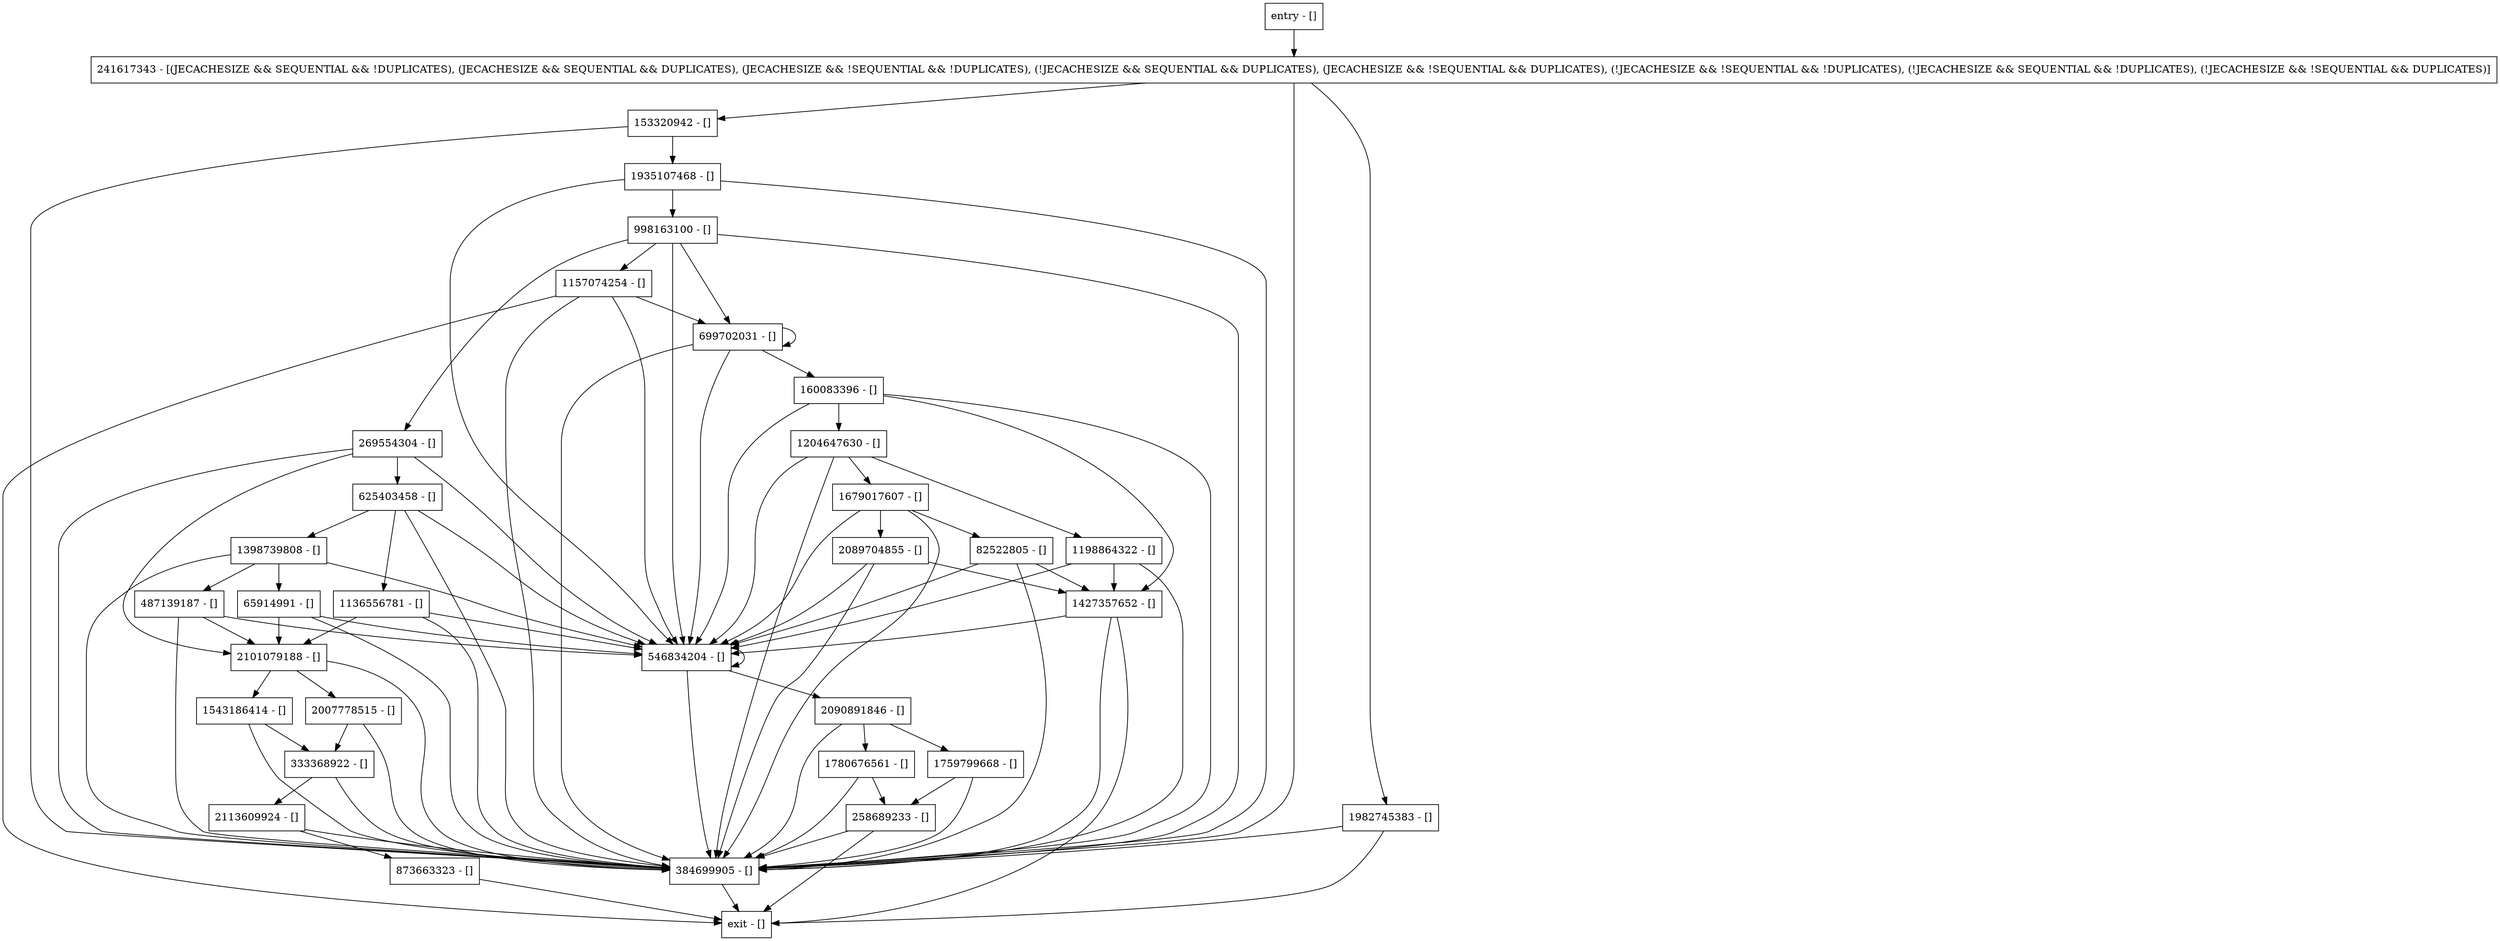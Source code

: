 digraph put {
node [shape=record];
333368922 [label="333368922 - []"];
153320942 [label="153320942 - []"];
487139187 [label="487139187 - []"];
1543186414 [label="1543186414 - []"];
65914991 [label="65914991 - []"];
269554304 [label="269554304 - []"];
1982745383 [label="1982745383 - []"];
2007778515 [label="2007778515 - []"];
1136556781 [label="1136556781 - []"];
873663323 [label="873663323 - []"];
2101079188 [label="2101079188 - []"];
1204647630 [label="1204647630 - []"];
241617343 [label="241617343 - [(JECACHESIZE && SEQUENTIAL && !DUPLICATES), (JECACHESIZE && SEQUENTIAL && DUPLICATES), (JECACHESIZE && !SEQUENTIAL && !DUPLICATES), (!JECACHESIZE && SEQUENTIAL && DUPLICATES), (JECACHESIZE && !SEQUENTIAL && DUPLICATES), (!JECACHESIZE && !SEQUENTIAL && !DUPLICATES), (!JECACHESIZE && SEQUENTIAL && !DUPLICATES), (!JECACHESIZE && !SEQUENTIAL && DUPLICATES)]"];
546834204 [label="546834204 - []"];
384699905 [label="384699905 - []"];
82522805 [label="82522805 - []"];
1157074254 [label="1157074254 - []"];
1935107468 [label="1935107468 - []"];
699702031 [label="699702031 - []"];
160083396 [label="160083396 - []"];
1780676561 [label="1780676561 - []"];
1398739808 [label="1398739808 - []"];
998163100 [label="998163100 - []"];
2113609924 [label="2113609924 - []"];
entry [label="entry - []"];
exit [label="exit - []"];
1427357652 [label="1427357652 - []"];
1198864322 [label="1198864322 - []"];
2089704855 [label="2089704855 - []"];
625403458 [label="625403458 - []"];
1759799668 [label="1759799668 - []"];
1679017607 [label="1679017607 - []"];
2090891846 [label="2090891846 - []"];
258689233 [label="258689233 - []"];
entry;
exit;
333368922 -> 2113609924;
333368922 -> 384699905;
153320942 -> 1935107468;
153320942 -> 384699905;
487139187 -> 2101079188;
487139187 -> 546834204;
487139187 -> 384699905;
1543186414 -> 333368922;
1543186414 -> 384699905;
65914991 -> 2101079188;
65914991 -> 546834204;
65914991 -> 384699905;
269554304 -> 625403458;
269554304 -> 2101079188;
269554304 -> 546834204;
269554304 -> 384699905;
1982745383 -> exit;
1982745383 -> 384699905;
2007778515 -> 333368922;
2007778515 -> 384699905;
1136556781 -> 2101079188;
1136556781 -> 546834204;
1136556781 -> 384699905;
873663323 -> exit;
2101079188 -> 2007778515;
2101079188 -> 1543186414;
2101079188 -> 384699905;
1204647630 -> 1198864322;
1204647630 -> 1679017607;
1204647630 -> 546834204;
1204647630 -> 384699905;
241617343 -> 153320942;
241617343 -> 1982745383;
241617343 -> 384699905;
546834204 -> 2090891846;
546834204 -> 546834204;
546834204 -> 384699905;
384699905 -> exit;
82522805 -> 1427357652;
82522805 -> 546834204;
82522805 -> 384699905;
1157074254 -> exit;
1157074254 -> 699702031;
1157074254 -> 546834204;
1157074254 -> 384699905;
1935107468 -> 998163100;
1935107468 -> 546834204;
1935107468 -> 384699905;
699702031 -> 699702031;
699702031 -> 160083396;
699702031 -> 546834204;
699702031 -> 384699905;
160083396 -> 1427357652;
160083396 -> 1204647630;
160083396 -> 546834204;
160083396 -> 384699905;
1780676561 -> 384699905;
1780676561 -> 258689233;
1398739808 -> 487139187;
1398739808 -> 546834204;
1398739808 -> 65914991;
1398739808 -> 384699905;
998163100 -> 1157074254;
998163100 -> 699702031;
998163100 -> 546834204;
998163100 -> 269554304;
998163100 -> 384699905;
2113609924 -> 873663323;
2113609924 -> 384699905;
entry -> 241617343;
1427357652 -> exit;
1427357652 -> 546834204;
1427357652 -> 384699905;
1198864322 -> 1427357652;
1198864322 -> 546834204;
1198864322 -> 384699905;
2089704855 -> 1427357652;
2089704855 -> 546834204;
2089704855 -> 384699905;
625403458 -> 1398739808;
625403458 -> 1136556781;
625403458 -> 546834204;
625403458 -> 384699905;
1759799668 -> 384699905;
1759799668 -> 258689233;
1679017607 -> 82522805;
1679017607 -> 2089704855;
1679017607 -> 546834204;
1679017607 -> 384699905;
2090891846 -> 1759799668;
2090891846 -> 1780676561;
2090891846 -> 384699905;
258689233 -> exit;
258689233 -> 384699905;
}
